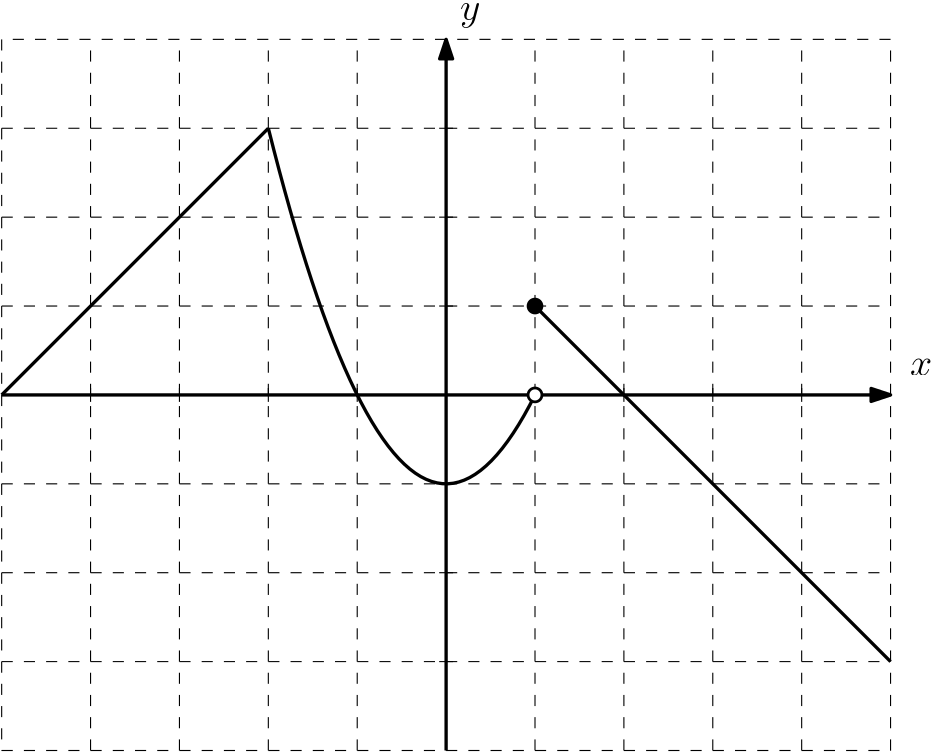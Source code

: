 <?xml version="1.0"?>
<!DOCTYPE ipe SYSTEM "ipe.dtd">
<ipe version="70005" creator="Ipe 7.0.13">
<info created="D:20110128193138" modified="D:20110128193138"/>
<ipestyle name="basic">
<symbol name="arrow/arc(spx)">
<path stroke="sym-stroke" fill="sym-stroke" pen="sym-pen">
0 0 m
-1 0.333 l
-1 -0.333 l
h
</path>
</symbol>
<symbol name="arrow/farc(spx)">
<path stroke="sym-stroke" fill="white" pen="sym-pen">
0 0 m
-1 0.333 l
-1 -0.333 l
h
</path>
</symbol>
<symbol name="mark/circle(sx)" transformations="translations">
<path fill="sym-stroke">
0.6 0 0 0.6 0 0 e
0.4 0 0 0.4 0 0 e
</path>
</symbol>
<symbol name="mark/disk(sx)" transformations="translations">
<path fill="sym-stroke">
0.6 0 0 0.6 0 0 e
</path>
</symbol>
<symbol name="mark/fdisk(sfx)" transformations="translations">
<group>
<path fill="sym-fill">
0.5 0 0 0.5 0 0 e
</path>
<path fill="sym-stroke" fillrule="eofill">
0.6 0 0 0.6 0 0 e
0.4 0 0 0.4 0 0 e
</path>
</group>
</symbol>
<symbol name="mark/box(sx)" transformations="translations">
<path fill="sym-stroke" fillrule="eofill">
-0.6 -0.6 m
0.6 -0.6 l
0.6 0.6 l
-0.6 0.6 l
h
-0.4 -0.4 m
0.4 -0.4 l
0.4 0.4 l
-0.4 0.4 l
h
</path>
</symbol>
<symbol name="mark/square(sx)" transformations="translations">
<path fill="sym-stroke">
-0.6 -0.6 m
0.6 -0.6 l
0.6 0.6 l
-0.6 0.6 l
h
</path>
</symbol>
<symbol name="mark/fsquare(sfx)" transformations="translations">
<group>
<path fill="sym-fill">
-0.5 -0.5 m
0.5 -0.5 l
0.5 0.5 l
-0.5 0.5 l
h
</path>
<path fill="sym-stroke" fillrule="eofill">
-0.6 -0.6 m
0.6 -0.6 l
0.6 0.6 l
-0.6 0.6 l
h
-0.4 -0.4 m
0.4 -0.4 l
0.4 0.4 l
-0.4 0.4 l
h
</path>
</group>
</symbol>
<symbol name="mark/cross(sx)" transformations="translations">
<group>
<path fill="sym-stroke">
-0.43 -0.57 m
0.57 0.43 l
0.43 0.57 l
-0.57 -0.43 l
h
</path>
<path fill="sym-stroke">
-0.43 0.57 m
0.57 -0.43 l
0.43 -0.57 l
-0.57 0.43 l
h
</path>
</group>
</symbol>
<symbol name="arrow/fnormal(spx)">
<path stroke="sym-stroke" fill="white" pen="sym-pen">
0 0 m
-1 0.333 l
-1 -0.333 l
h
</path>
</symbol>
<symbol name="arrow/pointed(spx)">
<path stroke="sym-stroke" fill="sym-stroke" pen="sym-pen">
0 0 m
-1 0.333 l
-0.8 0 l
-1 -0.333 l
h
</path>
</symbol>
<symbol name="arrow/fpointed(spx)">
<path stroke="sym-stroke" fill="white" pen="sym-pen">
0 0 m
-1 0.333 l
-0.8 0 l
-1 -0.333 l
h
</path>
</symbol>
<symbol name="arrow/linear(spx)">
<path stroke="sym-stroke" pen="sym-pen">
-1 0.333 m
0 0 l
-1 -0.333 l
</path>
</symbol>
<symbol name="arrow/fdouble(spx)">
<path stroke="sym-stroke" fill="white" pen="sym-pen">
0 0 m
-1 0.333 l
-1 -0.333 l
h
-1 0 m
-2 0.333 l
-2 -0.333 l
h
</path>
</symbol>
<symbol name="arrow/double(spx)">
<path stroke="sym-stroke" fill="sym-stroke" pen="sym-pen">
0 0 m
-1 0.333 l
-1 -0.333 l
h
-1 0 m
-2 0.333 l
-2 -0.333 l
h
</path>
</symbol>
<pen name="heavier" value="0.8"/>
<pen name="fat" value="1.2"/>
<pen name="ultrafat" value="2"/>
<symbolsize name="large" value="5"/>
<symbolsize name="small" value="2"/>
<symbolsize name="tiny" value="1.1"/>
<arrowsize name="large" value="10"/>
<arrowsize name="small" value="5"/>
<arrowsize name="tiny" value="3"/>
<color name="red" value="1 0 0"/>
<color name="green" value="0 1 0"/>
<color name="blue" value="0 0 1"/>
<color name="yellow" value="1 1 0"/>
<color name="orange" value="1 0.647 0"/>
<color name="gold" value="1 0.843 0"/>
<color name="purple" value="0.627 0.125 0.941"/>
<color name="gray" value="0.745"/>
<color name="brown" value="0.647 0.165 0.165"/>
<color name="navy" value="0 0 0.502"/>
<color name="pink" value="1 0.753 0.796"/>
<color name="seagreen" value="0.18 0.545 0.341"/>
<color name="turquoise" value="0.251 0.878 0.816"/>
<color name="violet" value="0.933 0.51 0.933"/>
<color name="darkblue" value="0 0 0.545"/>
<color name="darkcyan" value="0 0.545 0.545"/>
<color name="darkgray" value="0.663"/>
<color name="darkgreen" value="0 0.392 0"/>
<color name="darkmagenta" value="0.545 0 0.545"/>
<color name="darkorange" value="1 0.549 0"/>
<color name="darkred" value="0.545 0 0"/>
<color name="lightblue" value="0.678 0.847 0.902"/>
<color name="lightcyan" value="0.878 1 1"/>
<color name="lightgray" value="0.827"/>
<color name="lightgreen" value="0.565 0.933 0.565"/>
<color name="lightyellow" value="1 1 0.878"/>
<dashstyle name="dashed" value="[4] 0"/>
<dashstyle name="dotted" value="[1 3] 0"/>
<dashstyle name="dash dotted" value="[4 2 1 2] 0"/>
<dashstyle name="dash dot dotted" value="[4 2 1 2 1 2] 0"/>
<textsize name="large" value="\large"/>
<textsize name="Large" value="\Large"/>
<textsize name="LARGE" value="\LARGE"/>
<textsize name="huge" value="\huge"/>
<textsize name="Huge" value="\Huge"/>
<textsize name="small" value="\small"/>
<textsize name="footnote" value="\footnotesize"/>
<textsize name="tiny" value="\tiny"/>
<textstyle name="center" begin="\begin{center}" end="\end{center}"/>
<textstyle name="itemize" begin="\begin{itemize}" end="\end{itemize}"/>
<textstyle name="item" begin="\begin{itemize}\item{}" end="\end{itemize}"/>
<gridsize name="4 pts" value="4"/>
<gridsize name="8 pts (~3 mm)" value="8"/>
<gridsize name="16 pts (~6 mm)" value="16"/>
<gridsize name="32 pts (~12 mm)" value="32"/>
<gridsize name="10 pts (~3.5 mm)" value="10"/>
<gridsize name="20 pts (~7 mm)" value="20"/>
<gridsize name="14 pts (~5 mm)" value="14"/>
<gridsize name="28 pts (~10 mm)" value="28"/>
<gridsize name="56 pts (~20 mm)" value="56"/>
<anglesize name="90 deg" value="90"/>
<anglesize name="60 deg" value="60"/>
<anglesize name="45 deg" value="45"/>
<anglesize name="30 deg" value="30"/>
<anglesize name="22.5 deg" value="22.5"/>
<tiling name="falling" angle="-60" step="4" width="1"/>
<tiling name="rising" angle="30" step="4" width="1"/>
</ipestyle>
<page>
<layer name="alpha"/>
<view layers="alpha" active="alpha"/>
<path layer="alpha" stroke="black" dash="dashed">
128 384 m
128 128 l
448 128 l
448 384 l
h
</path>
<group>
<path stroke="black" pen="fat" arrow="normal/normal">
128 256 m
448 256 l
</path>
<path stroke="black">
160 258.5 m
160 253.5 l
</path>
<path stroke="black">
192 258.5 m
192 253.5 l
</path>
<path stroke="black">
224 258.5 m
224 253.5 l
</path>
<path stroke="black">
256 258.5 m
256 253.5 l
</path>
<path stroke="black">
288 258.5 m
288 253.5 l
</path>
<path stroke="black">
320 258.5 m
320 253.5 l
</path>
<path stroke="black">
352 258.5 m
352 253.5 l
</path>
<path stroke="black">
384 258.5 m
384 253.5 l
</path>
<path stroke="black">
416 258.5 m
416 253.5 l
</path>
<path stroke="black" pen="fat" arrow="normal/normal">
288 128 m
288 384 l
</path>
<path stroke="black">
290.5 160 m
285.5 160 l
</path>
<path stroke="black">
290.5 192 m
285.5 192 l
</path>
<path stroke="black">
290.5 224 m
285.5 224 l
</path>
<path stroke="black">
290.5 256 m
285.5 256 l
</path>
<path stroke="black">
290.5 288 m
285.5 288 l
</path>
<path stroke="black">
290.5 320 m
285.5 320 l
</path>
<path stroke="black">
290.5 352 m
285.5 352 l
</path>
</group>
<group>
<path stroke="black" dash="dashed">
160 128 m
160 384 l
</path>
<path stroke="black" dash="dashed">
192 128 m
192 384 l
</path>
<path stroke="black" dash="dashed">
224 128 m
224 384 l
</path>
<path stroke="black" dash="dashed">
256 128 m
256 384 l
</path>
<path stroke="black" dash="dashed">
288 128 m
288 384 l
</path>
<path stroke="black" dash="dashed">
320 128 m
320 384 l
</path>
<path stroke="black" dash="dashed">
352 128 m
352 384 l
</path>
<path stroke="black" dash="dashed">
384 128 m
384 384 l
</path>
<path stroke="black" dash="dashed">
416 128 m
416 384 l
</path>
<path stroke="black" dash="dashed">
128 160 m
448 160 l
</path>
<path stroke="black" dash="dashed">
128 192 m
448 192 l
</path>
<path stroke="black" dash="dashed">
128 224 m
448 224 l
</path>
<path stroke="black" dash="dashed">
128 256 m
448 256 l
</path>
<path stroke="black" dash="dashed">
128 288 m
448 288 l
</path>
<path stroke="black" dash="dashed">
128 320 m
448 320 l
</path>
<path stroke="black" dash="dashed">
128 352 m
448 352 l
</path>
</group>
<path stroke="black" pen="fat">
128 256 m
224 352 l
</path>
<path stroke="black" pen="fat">
224 352 m
225.959 344.283 l
227.918 336.806 l
229.878 329.569 l
231.837 322.572 l
233.796 315.815 l
235.755 309.298 l
237.714 303.02 l
239.673 296.983 l
241.633 291.185 l
243.592 285.628 l
245.551 280.31 l
247.51 275.232 l
249.469 270.394 l
251.429 265.796 l
253.388 261.438 l
255.347 257.319 l
257.306 253.441 l
259.265 249.803 l
261.224 246.404 l
263.184 243.245 l
265.143 240.327 l
267.102 237.648 l
269.061 235.209 l
271.02 233.01 l
272.98 231.05 l
274.939 229.331 l
276.898 227.852 l
278.857 226.612 l
280.816 225.613 l
282.776 224.853 l
284.735 224.333 l
286.694 224.053 l
288.653 224.013 l
290.612 224.213 l
292.571 224.653 l
294.531 225.333 l
296.49 226.252 l
298.449 227.412 l
300.408 228.811 l
302.367 230.451 l
304.327 232.33 l
306.286 234.449 l
308.245 236.808 l
310.204 239.407 l
312.163 242.246 l
314.122 245.324 l
316.082 248.643 l
318.041 252.202 l
320 256 l
</path>
<path stroke="black" pen="fat">
320 288 m
448 160 l
</path>
<use name="mark/disk(sx)" pos="320 288" size="large" stroke="black"/>
<use name="mark/fdisk(sfx)" pos="320 256" size="large" stroke="black" fill="white"/>
<text transformations="translations" pos="455 263" stroke="black" type="label" width="7.982" height="6.177" depth="0" valign="baseline" size="Large">$x$</text>
<text transformations="translations" pos="293 391" stroke="black" type="label" width="7.364" height="6.176" depth="2.79" valign="baseline" size="Large">$y$</text>
</page>
</ipe>
